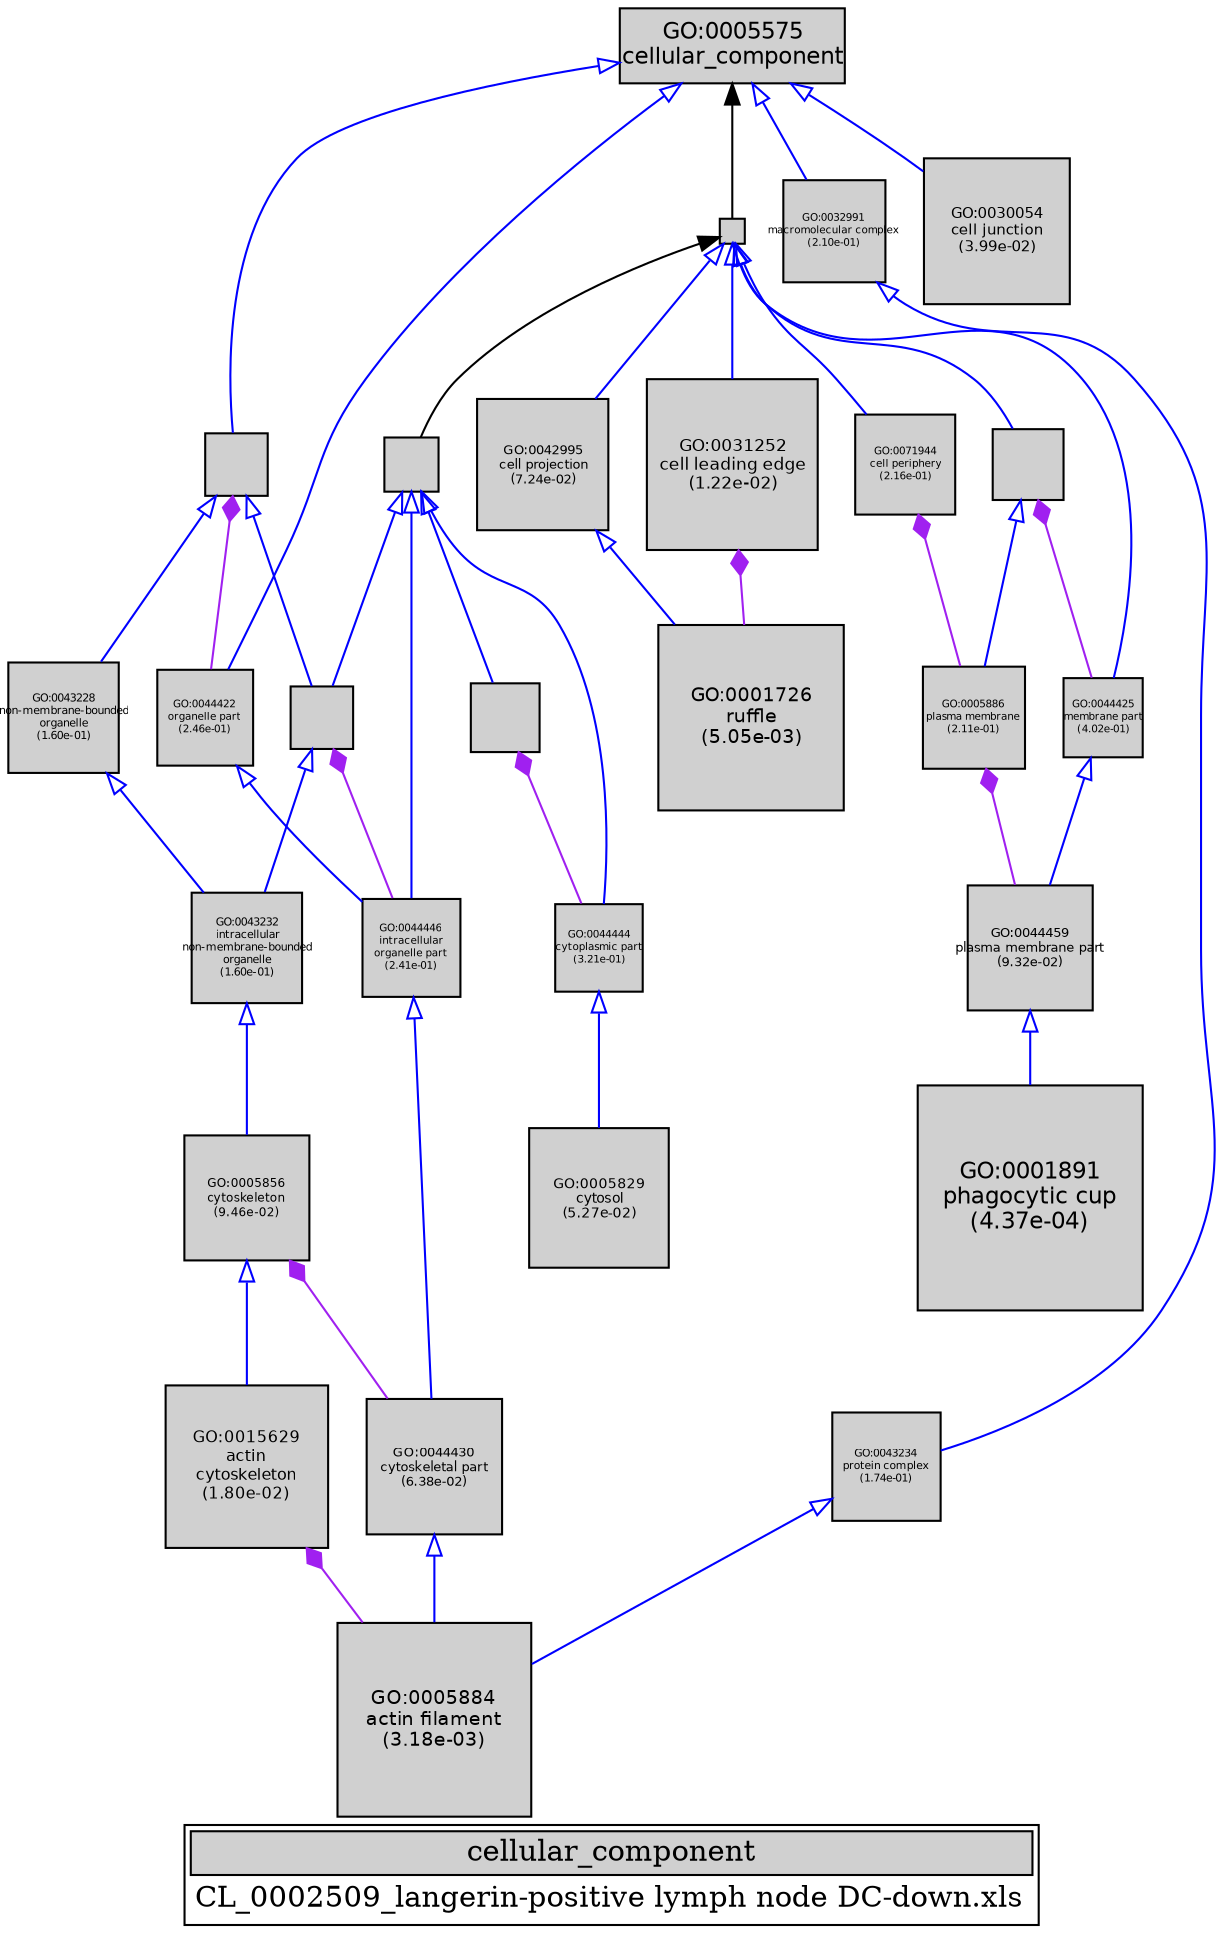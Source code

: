 digraph "cellular_component" {
graph [ bgcolor = "#FFFFFF", label = <<TABLE COLOR="black" BGCOLOR="white"><TR><TD COLSPAN="2" BGCOLOR="#D0D0D0"><FONT COLOR="black">cellular_component</FONT></TD></TR><TR><TD BORDER="0">CL_0002509_langerin-positive lymph node DC-down.xls</TD></TR></TABLE>> ];
node [ fontname = "Helvetica" ];

subgraph "nodes" {

node [ style = "filled", fixedsize = "true", width = 1, shape = "box", fontsize = 9, fillcolor = "#D0D0D0", fontcolor = "black", color = "black" ];

"GO:0015629" [ URL = "#GO:0015629", label = <<TABLE BORDER="0"><TR><TD>GO:0015629<BR/>actin<BR/>cytoskeleton<BR/>(1.80e-02)</TD></TR></TABLE>>, width = 1.0834099118, shape = "box", fontsize = 7.80055136492, height = 1.0834099118 ];
"GO:0005856" [ URL = "#GO:0005856", label = <<TABLE BORDER="0"><TR><TD>GO:0005856<BR/>cytoskeleton<BR/>(9.46e-02)</TD></TR></TABLE>>, width = 0.832402534984, shape = "box", fontsize = 5.99329825188, height = 0.832402534984 ];
"GO:0016020" [ URL = "#GO:0016020", label = "", width = 0.465504875201, shape = "box", height = 0.465504875201 ];
"GO:0001726" [ URL = "#GO:0001726", label = <<TABLE BORDER="0"><TR><TD>GO:0001726<BR/>ruffle<BR/>(5.05e-03)</TD></TR></TABLE>>, width = 1.24139348422, shape = "box", fontsize = 8.93803308635, height = 1.24139348422 ];
"GO:0044446" [ URL = "#GO:0044446", label = <<TABLE BORDER="0"><TR><TD>GO:0044446<BR/>intracellular<BR/>organelle part<BR/>(2.41e-01)</TD></TR></TABLE>>, width = 0.649900166354, shape = "box", fontsize = 5.0, height = 0.649900166354 ];
"GO:0042995" [ URL = "#GO:0042995", label = <<TABLE BORDER="0"><TR><TD>GO:0042995<BR/>cell projection<BR/>(7.24e-02)</TD></TR></TABLE>>, width = 0.877576520015, shape = "box", fontsize = 6.31855094411, height = 0.877576520015 ];
"GO:0005829" [ URL = "#GO:0005829", label = <<TABLE BORDER="0"><TR><TD>GO:0005829<BR/>cytosol<BR/>(5.27e-02)</TD></TR></TABLE>>, width = 0.928507674383, shape = "box", fontsize = 6.68525525555, height = 0.928507674383 ];
"GO:0031252" [ URL = "#GO:0031252", label = <<TABLE BORDER="0"><TR><TD>GO:0031252<BR/>cell leading edge<BR/>(1.22e-02)</TD></TR></TABLE>>, width = 1.13432142064, shape = "box", fontsize = 8.1671142286, height = 1.13432142064 ];
"GO:0043232" [ URL = "#GO:0043232", label = <<TABLE BORDER="0"><TR><TD>GO:0043232<BR/>intracellular<BR/>non-membrane-bounded<BR/>organelle<BR/>(1.60e-01)</TD></TR></TABLE>>, width = 0.735660505333, shape = "box", fontsize = 5.2967556384, height = 0.735660505333 ];
"GO:0044464" [ URL = "#GO:0044464", label = "", width = 0.164766955195, shape = "box", height = 0.164766955195 ];
"GO:0044424" [ URL = "#GO:0044424", label = "", width = 0.361086000245, shape = "box", height = 0.361086000245 ];
"GO:0043226" [ URL = "#GO:0043226", label = "", width = 0.415972814828, shape = "box", height = 0.415972814828 ];
"GO:0044459" [ URL = "#GO:0044459", label = <<TABLE BORDER="0"><TR><TD>GO:0044459<BR/>plasma membrane part<BR/>(9.32e-02)</TD></TR></TABLE>>, width = 0.834941008489, shape = "box", fontsize = 6.01157526112, height = 0.834941008489 ];
"GO:0044425" [ URL = "#GO:0044425", label = <<TABLE BORDER="0"><TR><TD>GO:0044425<BR/>membrane part<BR/>(4.02e-01)</TD></TR></TABLE>>, width = 0.523452566133, shape = "box", fontsize = 5.0, height = 0.523452566133 ];
"GO:0043234" [ URL = "#GO:0043234", label = <<TABLE BORDER="0"><TR><TD>GO:0043234<BR/>protein complex<BR/>(1.74e-01)</TD></TR></TABLE>>, width = 0.718386240843, shape = "box", fontsize = 5.17238093407, height = 0.718386240843 ];
"GO:0005575" [ URL = "#GO:0005575", label = <<TABLE BORDER="0"><TR><TD>GO:0005575<BR/>cellular_component</TD></TR></TABLE>>, width = 1.5, shape = "box", fontsize = 10.8 ];
"GO:0044430" [ URL = "#GO:0044430", label = <<TABLE BORDER="0"><TR><TD>GO:0044430<BR/>cytoskeletal part<BR/>(6.38e-02)</TD></TR></TABLE>>, width = 0.898208873403, shape = "box", fontsize = 6.4671038885, height = 0.898208873403 ];
"GO:0044444" [ URL = "#GO:0044444", label = <<TABLE BORDER="0"><TR><TD>GO:0044444<BR/>cytoplasmic part<BR/>(3.21e-01)</TD></TR></TABLE>>, width = 0.582221521768, shape = "box", fontsize = 5.0, height = 0.582221521768 ];
"GO:0030054" [ URL = "#GO:0030054", label = <<TABLE BORDER="0"><TR><TD>GO:0030054<BR/>cell junction<BR/>(3.99e-02)</TD></TR></TABLE>>, width = 0.970865413608, shape = "box", fontsize = 6.99023097798, height = 0.970865413608 ];
"GO:0043228" [ URL = "#GO:0043228", label = <<TABLE BORDER="0"><TR><TD>GO:0043228<BR/>non-membrane-bounded<BR/>organelle<BR/>(1.60e-01)</TD></TR></TABLE>>, width = 0.735660505333, shape = "box", fontsize = 5.2967556384, height = 0.735660505333 ];
"GO:0005886" [ URL = "#GO:0005886", label = <<TABLE BORDER="0"><TR><TD>GO:0005886<BR/>plasma membrane<BR/>(2.11e-01)</TD></TR></TABLE>>, width = 0.678591451303, shape = "box", fontsize = 5.0, height = 0.678591451303 ];
"GO:0005737" [ URL = "#GO:0005737", label = "", width = 0.465148482086, shape = "box", height = 0.465148482086 ];
"GO:0032991" [ URL = "#GO:0032991", label = <<TABLE BORDER="0"><TR><TD>GO:0032991<BR/>macromolecular complex<BR/>(2.10e-01)</TD></TR></TABLE>>, width = 0.679665347569, shape = "box", fontsize = 5.0, height = 0.679665347569 ];
"GO:0044422" [ URL = "#GO:0044422", label = <<TABLE BORDER="0"><TR><TD>GO:0044422<BR/>organelle part<BR/>(2.46e-01)</TD></TR></TABLE>>, width = 0.64537027514, shape = "box", fontsize = 5.0, height = 0.64537027514 ];
"GO:0005884" [ URL = "#GO:0005884", label = <<TABLE BORDER="0"><TR><TD>GO:0005884<BR/>actin filament<BR/>(3.18e-03)</TD></TR></TABLE>>, width = 1.29421958332, shape = "box", fontsize = 9.31838099987, height = 1.29421958332 ];
"GO:0043229" [ URL = "#GO:0043229", label = "", width = 0.416964133696, shape = "box", height = 0.416964133696 ];
"GO:0001891" [ URL = "#GO:0001891", label = <<TABLE BORDER="0"><TR><TD>GO:0001891<BR/>phagocytic cup<BR/>(4.37e-04)</TD></TR></TABLE>>, width = 1.5, shape = "box", fontsize = 10.8, height = 1.5 ];
"GO:0071944" [ URL = "#GO:0071944", label = <<TABLE BORDER="0"><TR><TD>GO:0071944<BR/>cell periphery<BR/>(2.16e-01)</TD></TR></TABLE>>, width = 0.673400680759, shape = "box", fontsize = 5.0, height = 0.673400680759 ];
}
subgraph "edges" {


edge [ dir = "back", weight = 1 ];
subgraph "regulates" {


edge [ color = "cyan", arrowtail = "none" ];
subgraph "positive" {


edge [ color = "green", arrowtail = "vee" ];
}
subgraph "negative" {


edge [ color = "red", arrowtail = "tee" ];
}
}
subgraph "part_of" {


edge [ color = "purple", arrowtail = "diamond", weight = 2.5 ];
"GO:0015629" -> "GO:0005884";
"GO:0005737" -> "GO:0044444";
"GO:0043226" -> "GO:0044422";
"GO:0071944" -> "GO:0005886";
"GO:0043229" -> "GO:0044446";
"GO:0031252" -> "GO:0001726";
"GO:0005856" -> "GO:0044430";
"GO:0016020" -> "GO:0044425";
"GO:0005886" -> "GO:0044459";
}
subgraph "is_a" {


edge [ color = "blue", arrowtail = "empty", weight = 5.0 ];
"GO:0044464" -> "GO:0042995";
"GO:0044464" -> "GO:0031252";
"GO:0032991" -> "GO:0043234";
"GO:0044459" -> "GO:0001891";
"GO:0005575" -> "GO:0044422";
"GO:0044446" -> "GO:0044430";
"GO:0005575" -> "GO:0030054";
"GO:0043226" -> "GO:0043228";
"GO:0044464" -> "GO:0071944";
"GO:0042995" -> "GO:0001726";
"GO:0044424" -> "GO:0043229";
"GO:0016020" -> "GO:0005886";
"GO:0044424" -> "GO:0005737";
"GO:0044422" -> "GO:0044446";
"GO:0044444" -> "GO:0005829";
"GO:0043234" -> "GO:0005884";
"GO:0044424" -> "GO:0044444";
"GO:0044464" -> "GO:0016020";
"GO:0005575" -> "GO:0043226";
"GO:0005856" -> "GO:0015629";
"GO:0044425" -> "GO:0044459";
"GO:0044464" -> "GO:0044425";
"GO:0044424" -> "GO:0044446";
"GO:0043226" -> "GO:0043229";
"GO:0005575" -> "GO:0032991";
"GO:0043229" -> "GO:0043232";
"GO:0043228" -> "GO:0043232";
"GO:0044430" -> "GO:0005884";
"GO:0043232" -> "GO:0005856";
}
"GO:0005575" -> "GO:0044464";
"GO:0044464" -> "GO:0044424";
}
}
